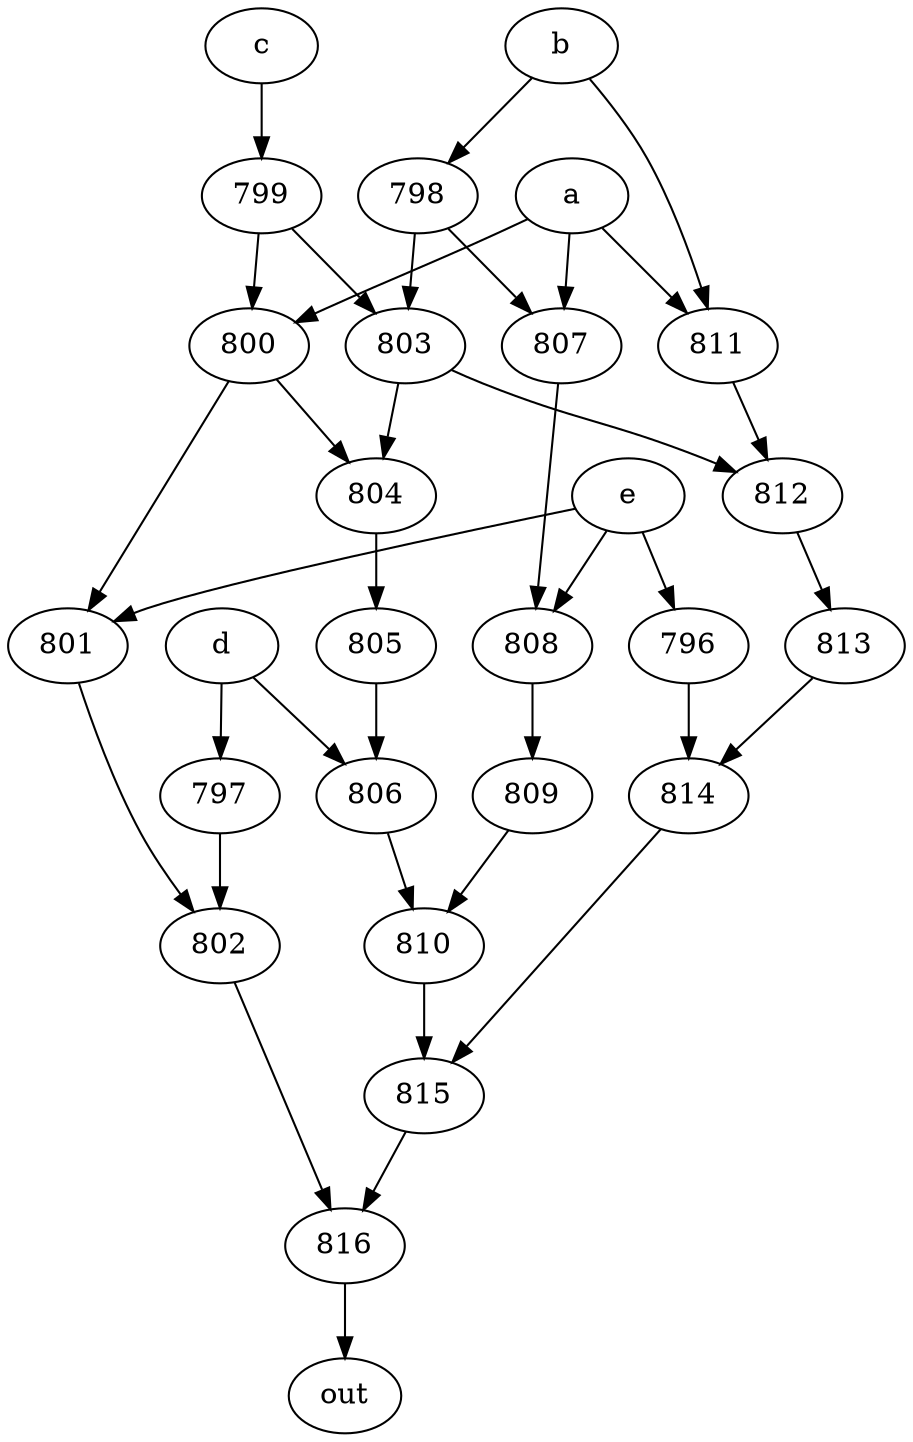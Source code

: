 strict digraph "" {
	816 -> out;
	a -> 800;
	a -> 807;
	a -> 811;
	800 -> 801;
	800 -> 804;
	807 -> 808;
	811 -> 812;
	801 -> 802;
	804 -> 805;
	808 -> 809;
	812 -> 813;
	b -> 811;
	b -> 798;
	798 -> 807;
	798 -> 803;
	803 -> 804;
	803 -> 812;
	c -> 799;
	799 -> 800;
	799 -> 803;
	d -> 797;
	d -> 806;
	797 -> 802;
	806 -> 810;
	802 -> 816;
	810 -> 815;
	e -> 801;
	e -> 808;
	e -> 796;
	796 -> 814;
	814 -> 815;
	809 -> 810;
	815 -> 816;
	805 -> 806;
	813 -> 814;
}
